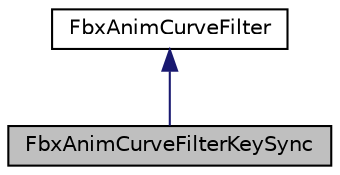 digraph "FbxAnimCurveFilterKeySync"
{
  edge [fontname="Helvetica",fontsize="10",labelfontname="Helvetica",labelfontsize="10"];
  node [fontname="Helvetica",fontsize="10",shape=record];
  Node0 [label="FbxAnimCurveFilterKeySync",height=0.2,width=0.4,color="black", fillcolor="grey75", style="filled", fontcolor="black"];
  Node1 -> Node0 [dir="back",color="midnightblue",fontsize="10",style="solid",fontname="Helvetica"];
  Node1 [label="FbxAnimCurveFilter",height=0.2,width=0.4,color="black", fillcolor="white", style="filled",URL="$class_fbx_anim_curve_filter.html"];
}
